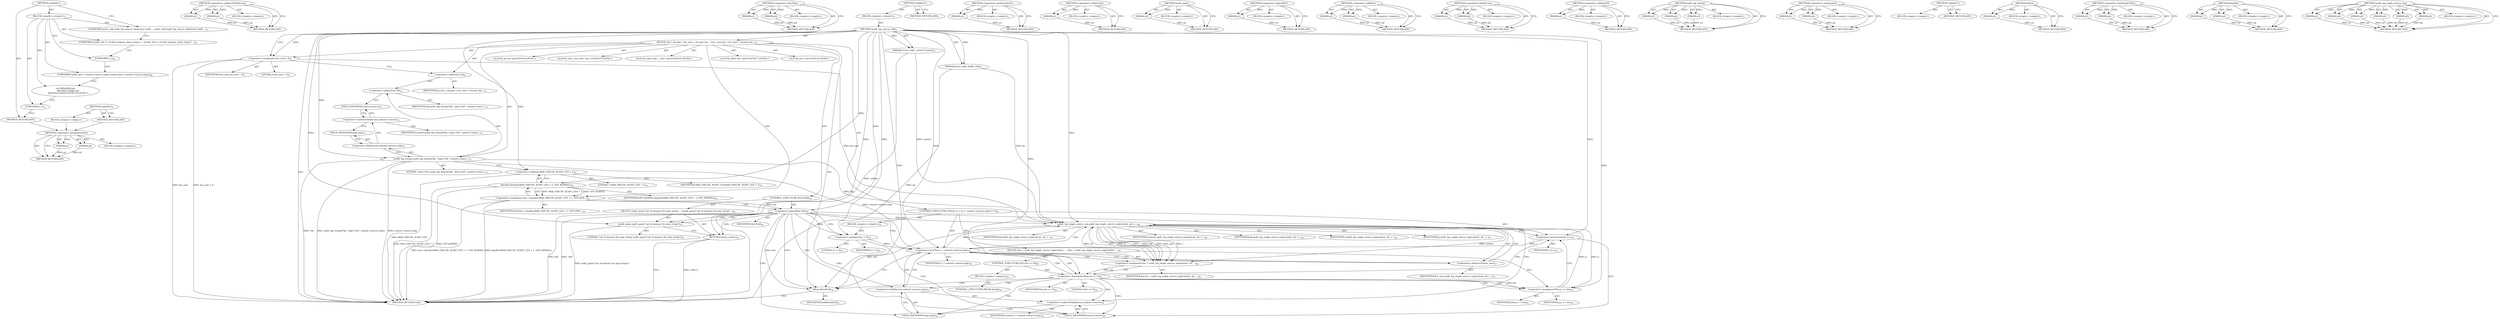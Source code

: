 digraph "&lt;global&gt;" {
vulnerable_182 [label=<(METHOD,&lt;operator&gt;.assignmentPlus)>];
vulnerable_183 [label=<(PARAM,p1)>];
vulnerable_184 [label=<(PARAM,p2)>];
vulnerable_185 [label=<(BLOCK,&lt;empty&gt;,&lt;empty&gt;)>];
vulnerable_186 [label=<(METHOD_RETURN,ANY)>];
vulnerable_132 [label=<(METHOD,&lt;operator&gt;.indirectFieldAccess)>];
vulnerable_133 [label=<(PARAM,p1)>];
vulnerable_134 [label=<(PARAM,p2)>];
vulnerable_135 [label=<(BLOCK,&lt;empty&gt;,&lt;empty&gt;)>];
vulnerable_136 [label=<(METHOD_RETURN,ANY)>];
vulnerable_155 [label=<(METHOD,&lt;operator&gt;.lessThan)>];
vulnerable_156 [label=<(PARAM,p1)>];
vulnerable_157 [label=<(PARAM,p2)>];
vulnerable_158 [label=<(BLOCK,&lt;empty&gt;,&lt;empty&gt;)>];
vulnerable_159 [label=<(METHOD_RETURN,ANY)>];
vulnerable_6 [label=<(METHOD,&lt;global&gt;)<SUB>1</SUB>>];
vulnerable_7 [label=<(BLOCK,&lt;empty&gt;,&lt;empty&gt;)<SUB>1</SUB>>];
vulnerable_8 [label=<(METHOD,audit_log_execve_info)<SUB>1</SUB>>];
vulnerable_9 [label=<(PARAM,struct audit_context *context)<SUB>1</SUB>>];
vulnerable_10 [label=<(PARAM,struct audit_buffer **ab)<SUB>2</SUB>>];
vulnerable_11 [label=<(BLOCK,{
	int i, len;
	size_t len_sent = 0;
	const cha...,{
	int i, len;
	size_t len_sent = 0;
	const cha...)<SUB>3</SUB>>];
vulnerable_12 [label="<(LOCAL,int i: int)<SUB>4</SUB>>"];
vulnerable_13 [label="<(LOCAL,int len: int)<SUB>4</SUB>>"];
vulnerable_14 [label="<(LOCAL,size_t len_sent: size_t)<SUB>5</SUB>>"];
vulnerable_15 [label=<(&lt;operator&gt;.assignment,len_sent = 0)<SUB>5</SUB>>];
vulnerable_16 [label=<(IDENTIFIER,len_sent,len_sent = 0)<SUB>5</SUB>>];
vulnerable_17 [label=<(LITERAL,0,len_sent = 0)<SUB>5</SUB>>];
vulnerable_18 [label="<(LOCAL,const char __user: char)<SUB>6</SUB>>"];
vulnerable_19 [label=<(&lt;operator&gt;.indirection,*p)<SUB>6</SUB>>];
vulnerable_20 [label=<(IDENTIFIER,p,{
	int i, len;
	size_t len_sent = 0;
	const cha...)<SUB>6</SUB>>];
vulnerable_21 [label="<(LOCAL,char* buf: char*)<SUB>7</SUB>>"];
vulnerable_22 [label=<(audit_log_format,audit_log_format(*ab, &quot;argc=%d&quot;, context-&gt;execv...)<SUB>11</SUB>>];
vulnerable_23 [label=<(&lt;operator&gt;.indirection,*ab)<SUB>11</SUB>>];
vulnerable_24 [label=<(IDENTIFIER,ab,audit_log_format(*ab, &quot;argc=%d&quot;, context-&gt;execv...)<SUB>11</SUB>>];
vulnerable_25 [label=<(LITERAL,&quot;argc=%d&quot;,audit_log_format(*ab, &quot;argc=%d&quot;, context-&gt;execv...)<SUB>11</SUB>>];
vulnerable_26 [label=<(&lt;operator&gt;.fieldAccess,context-&gt;execve.argc)<SUB>11</SUB>>];
vulnerable_27 [label=<(&lt;operator&gt;.indirectFieldAccess,context-&gt;execve)<SUB>11</SUB>>];
vulnerable_28 [label=<(IDENTIFIER,context,audit_log_format(*ab, &quot;argc=%d&quot;, context-&gt;execv...)<SUB>11</SUB>>];
vulnerable_29 [label=<(FIELD_IDENTIFIER,execve,execve)<SUB>11</SUB>>];
vulnerable_30 [label=<(FIELD_IDENTIFIER,argc,argc)<SUB>11</SUB>>];
vulnerable_31 [label=<(&lt;operator&gt;.assignment,buf = kmalloc(MAX_EXECVE_AUDIT_LEN + 1, GFP_KER...)<SUB>19</SUB>>];
vulnerable_32 [label=<(IDENTIFIER,buf,buf = kmalloc(MAX_EXECVE_AUDIT_LEN + 1, GFP_KER...)<SUB>19</SUB>>];
vulnerable_33 [label=<(kmalloc,kmalloc(MAX_EXECVE_AUDIT_LEN + 1, GFP_KERNEL))<SUB>19</SUB>>];
vulnerable_34 [label=<(&lt;operator&gt;.addition,MAX_EXECVE_AUDIT_LEN + 1)<SUB>19</SUB>>];
vulnerable_35 [label=<(IDENTIFIER,MAX_EXECVE_AUDIT_LEN,MAX_EXECVE_AUDIT_LEN + 1)<SUB>19</SUB>>];
vulnerable_36 [label=<(LITERAL,1,MAX_EXECVE_AUDIT_LEN + 1)<SUB>19</SUB>>];
vulnerable_37 [label=<(IDENTIFIER,GFP_KERNEL,kmalloc(MAX_EXECVE_AUDIT_LEN + 1, GFP_KERNEL))<SUB>19</SUB>>];
vulnerable_38 [label=<(CONTROL_STRUCTURE,IF,if (!buf))<SUB>20</SUB>>];
vulnerable_39 [label=<(&lt;operator&gt;.logicalNot,!buf)<SUB>20</SUB>>];
vulnerable_40 [label=<(IDENTIFIER,buf,!buf)<SUB>20</SUB>>];
vulnerable_41 [label=<(BLOCK,{
		audit_panic(&quot;out of memory for argv string&quot;...,{
		audit_panic(&quot;out of memory for argv string&quot;...)<SUB>20</SUB>>];
vulnerable_42 [label=<(audit_panic,audit_panic(&quot;out of memory for argv string&quot;))<SUB>21</SUB>>];
vulnerable_43 [label=<(LITERAL,&quot;out of memory for argv string&quot;,audit_panic(&quot;out of memory for argv string&quot;))<SUB>21</SUB>>];
vulnerable_44 [label=<(RETURN,return;,return;)<SUB>22</SUB>>];
vulnerable_45 [label=<(CONTROL_STRUCTURE,FOR,for (i = 0;i &lt; context-&gt;execve.argc;i++))<SUB>25</SUB>>];
vulnerable_46 [label=<(BLOCK,&lt;empty&gt;,&lt;empty&gt;)<SUB>25</SUB>>];
vulnerable_47 [label=<(&lt;operator&gt;.assignment,i = 0)<SUB>25</SUB>>];
vulnerable_48 [label=<(IDENTIFIER,i,i = 0)<SUB>25</SUB>>];
vulnerable_49 [label=<(LITERAL,0,i = 0)<SUB>25</SUB>>];
vulnerable_50 [label=<(&lt;operator&gt;.lessThan,i &lt; context-&gt;execve.argc)<SUB>25</SUB>>];
vulnerable_51 [label=<(IDENTIFIER,i,i &lt; context-&gt;execve.argc)<SUB>25</SUB>>];
vulnerable_52 [label=<(&lt;operator&gt;.fieldAccess,context-&gt;execve.argc)<SUB>25</SUB>>];
vulnerable_53 [label=<(&lt;operator&gt;.indirectFieldAccess,context-&gt;execve)<SUB>25</SUB>>];
vulnerable_54 [label=<(IDENTIFIER,context,i &lt; context-&gt;execve.argc)<SUB>25</SUB>>];
vulnerable_55 [label=<(FIELD_IDENTIFIER,execve,execve)<SUB>25</SUB>>];
vulnerable_56 [label=<(FIELD_IDENTIFIER,argc,argc)<SUB>25</SUB>>];
vulnerable_57 [label=<(&lt;operator&gt;.postIncrement,i++)<SUB>25</SUB>>];
vulnerable_58 [label=<(IDENTIFIER,i,i++)<SUB>25</SUB>>];
vulnerable_59 [label=<(BLOCK,{
		len = audit_log_single_execve_arg(context, ...,{
		len = audit_log_single_execve_arg(context, ...)<SUB>25</SUB>>];
vulnerable_60 [label=<(&lt;operator&gt;.assignment,len = audit_log_single_execve_arg(context, ab, ...)<SUB>26</SUB>>];
vulnerable_61 [label=<(IDENTIFIER,len,len = audit_log_single_execve_arg(context, ab, ...)<SUB>26</SUB>>];
vulnerable_62 [label=<(audit_log_single_execve_arg,audit_log_single_execve_arg(context, ab, i,
			...)<SUB>26</SUB>>];
vulnerable_63 [label=<(IDENTIFIER,context,audit_log_single_execve_arg(context, ab, i,
			...)<SUB>26</SUB>>];
vulnerable_64 [label=<(IDENTIFIER,ab,audit_log_single_execve_arg(context, ab, i,
			...)<SUB>26</SUB>>];
vulnerable_65 [label=<(IDENTIFIER,i,audit_log_single_execve_arg(context, ab, i,
			...)<SUB>26</SUB>>];
vulnerable_66 [label=<(&lt;operator&gt;.addressOf,&amp;len_sent)<SUB>27</SUB>>];
vulnerable_67 [label=<(IDENTIFIER,len_sent,audit_log_single_execve_arg(context, ab, i,
			...)<SUB>27</SUB>>];
vulnerable_68 [label=<(IDENTIFIER,p,audit_log_single_execve_arg(context, ab, i,
			...)<SUB>27</SUB>>];
vulnerable_69 [label=<(IDENTIFIER,buf,audit_log_single_execve_arg(context, ab, i,
			...)<SUB>27</SUB>>];
vulnerable_70 [label=<(CONTROL_STRUCTURE,IF,if (len &lt;= 0))<SUB>28</SUB>>];
vulnerable_71 [label=<(&lt;operator&gt;.lessEqualsThan,len &lt;= 0)<SUB>28</SUB>>];
vulnerable_72 [label=<(IDENTIFIER,len,len &lt;= 0)<SUB>28</SUB>>];
vulnerable_73 [label=<(LITERAL,0,len &lt;= 0)<SUB>28</SUB>>];
vulnerable_74 [label=<(BLOCK,&lt;empty&gt;,&lt;empty&gt;)<SUB>29</SUB>>];
vulnerable_75 [label=<(CONTROL_STRUCTURE,BREAK,break;)<SUB>29</SUB>>];
vulnerable_76 [label=<(&lt;operator&gt;.assignmentPlus,p += len)<SUB>30</SUB>>];
vulnerable_77 [label=<(IDENTIFIER,p,p += len)<SUB>30</SUB>>];
vulnerable_78 [label=<(IDENTIFIER,len,p += len)<SUB>30</SUB>>];
vulnerable_79 [label=<(kfree,kfree(buf))<SUB>32</SUB>>];
vulnerable_80 [label=<(IDENTIFIER,buf,kfree(buf))<SUB>32</SUB>>];
vulnerable_81 [label=<(METHOD_RETURN,void)<SUB>1</SUB>>];
vulnerable_83 [label=<(METHOD_RETURN,ANY)<SUB>1</SUB>>];
vulnerable_160 [label=<(METHOD,&lt;operator&gt;.postIncrement)>];
vulnerable_161 [label=<(PARAM,p1)>];
vulnerable_162 [label=<(BLOCK,&lt;empty&gt;,&lt;empty&gt;)>];
vulnerable_163 [label=<(METHOD_RETURN,ANY)>];
vulnerable_117 [label=<(METHOD,&lt;operator&gt;.indirection)>];
vulnerable_118 [label=<(PARAM,p1)>];
vulnerable_119 [label=<(BLOCK,&lt;empty&gt;,&lt;empty&gt;)>];
vulnerable_120 [label=<(METHOD_RETURN,ANY)>];
vulnerable_151 [label=<(METHOD,audit_panic)>];
vulnerable_152 [label=<(PARAM,p1)>];
vulnerable_153 [label=<(BLOCK,&lt;empty&gt;,&lt;empty&gt;)>];
vulnerable_154 [label=<(METHOD_RETURN,ANY)>];
vulnerable_147 [label=<(METHOD,&lt;operator&gt;.logicalNot)>];
vulnerable_148 [label=<(PARAM,p1)>];
vulnerable_149 [label=<(BLOCK,&lt;empty&gt;,&lt;empty&gt;)>];
vulnerable_150 [label=<(METHOD_RETURN,ANY)>];
vulnerable_142 [label=<(METHOD,&lt;operator&gt;.addition)>];
vulnerable_143 [label=<(PARAM,p1)>];
vulnerable_144 [label=<(PARAM,p2)>];
vulnerable_145 [label=<(BLOCK,&lt;empty&gt;,&lt;empty&gt;)>];
vulnerable_146 [label=<(METHOD_RETURN,ANY)>];
vulnerable_127 [label=<(METHOD,&lt;operator&gt;.fieldAccess)>];
vulnerable_128 [label=<(PARAM,p1)>];
vulnerable_129 [label=<(PARAM,p2)>];
vulnerable_130 [label=<(BLOCK,&lt;empty&gt;,&lt;empty&gt;)>];
vulnerable_131 [label=<(METHOD_RETURN,ANY)>];
vulnerable_173 [label=<(METHOD,&lt;operator&gt;.addressOf)>];
vulnerable_174 [label=<(PARAM,p1)>];
vulnerable_175 [label=<(BLOCK,&lt;empty&gt;,&lt;empty&gt;)>];
vulnerable_176 [label=<(METHOD_RETURN,ANY)>];
vulnerable_121 [label=<(METHOD,audit_log_format)>];
vulnerable_122 [label=<(PARAM,p1)>];
vulnerable_123 [label=<(PARAM,p2)>];
vulnerable_124 [label=<(PARAM,p3)>];
vulnerable_125 [label=<(BLOCK,&lt;empty&gt;,&lt;empty&gt;)>];
vulnerable_126 [label=<(METHOD_RETURN,ANY)>];
vulnerable_112 [label=<(METHOD,&lt;operator&gt;.assignment)>];
vulnerable_113 [label=<(PARAM,p1)>];
vulnerable_114 [label=<(PARAM,p2)>];
vulnerable_115 [label=<(BLOCK,&lt;empty&gt;,&lt;empty&gt;)>];
vulnerable_116 [label=<(METHOD_RETURN,ANY)>];
vulnerable_106 [label=<(METHOD,&lt;global&gt;)<SUB>1</SUB>>];
vulnerable_107 [label=<(BLOCK,&lt;empty&gt;,&lt;empty&gt;)>];
vulnerable_108 [label=<(METHOD_RETURN,ANY)>];
vulnerable_187 [label=<(METHOD,kfree)>];
vulnerable_188 [label=<(PARAM,p1)>];
vulnerable_189 [label=<(BLOCK,&lt;empty&gt;,&lt;empty&gt;)>];
vulnerable_190 [label=<(METHOD_RETURN,ANY)>];
vulnerable_177 [label=<(METHOD,&lt;operator&gt;.lessEqualsThan)>];
vulnerable_178 [label=<(PARAM,p1)>];
vulnerable_179 [label=<(PARAM,p2)>];
vulnerable_180 [label=<(BLOCK,&lt;empty&gt;,&lt;empty&gt;)>];
vulnerable_181 [label=<(METHOD_RETURN,ANY)>];
vulnerable_137 [label=<(METHOD,kmalloc)>];
vulnerable_138 [label=<(PARAM,p1)>];
vulnerable_139 [label=<(PARAM,p2)>];
vulnerable_140 [label=<(BLOCK,&lt;empty&gt;,&lt;empty&gt;)>];
vulnerable_141 [label=<(METHOD_RETURN,ANY)>];
vulnerable_164 [label=<(METHOD,audit_log_single_execve_arg)>];
vulnerable_165 [label=<(PARAM,p1)>];
vulnerable_166 [label=<(PARAM,p2)>];
vulnerable_167 [label=<(PARAM,p3)>];
vulnerable_168 [label=<(PARAM,p4)>];
vulnerable_169 [label=<(PARAM,p5)>];
vulnerable_170 [label=<(PARAM,p6)>];
vulnerable_171 [label=<(BLOCK,&lt;empty&gt;,&lt;empty&gt;)>];
vulnerable_172 [label=<(METHOD_RETURN,ANY)>];
fixed_6 [label=<(METHOD,&lt;global&gt;)<SUB>1</SUB>>];
fixed_7 [label=<(BLOCK,&lt;empty&gt;,&lt;empty&gt;)<SUB>1</SUB>>];
fixed_8 [label=<(UNKNOWN,static void audit_log_execve_info(struct audit_...,static void audit_log_execve_info(struct audit_...)<SUB>1</SUB>>];
fixed_9 [label=<(UNKNOWN,if ((len_buf == 0) &amp;&amp; !require_data) {
			arg++...,if ((len_buf == 0) &amp;&amp; !require_data) {
			arg++...)<SUB>61</SUB>>];
fixed_10 [label=<(UNKNOWN,},})<SUB>68</SUB>>];
fixed_11 [label=<(UNKNOWN,while (arg &lt; context-&gt;execve.argc);,while (arg &lt; context-&gt;execve.argc);)<SUB>68</SUB>>];
fixed_12 [label="<(UNKNOWN,out:
	kfree(buf_head);,out:
	kfree(buf_head);)<SUB>72</SUB>>"];
fixed_13 [label=<(UNKNOWN,},})<SUB>74</SUB>>];
fixed_14 [label=<(METHOD_RETURN,ANY)<SUB>1</SUB>>];
fixed_19 [label=<(METHOD,&lt;global&gt;)<SUB>1</SUB>>];
fixed_20 [label=<(BLOCK,&lt;empty&gt;,&lt;empty&gt;)>];
fixed_21 [label=<(METHOD_RETURN,ANY)>];
vulnerable_182 -> vulnerable_183  [key=0, label="AST: "];
vulnerable_182 -> vulnerable_183  [key=1, label="DDG: "];
vulnerable_182 -> vulnerable_185  [key=0, label="AST: "];
vulnerable_182 -> vulnerable_184  [key=0, label="AST: "];
vulnerable_182 -> vulnerable_184  [key=1, label="DDG: "];
vulnerable_182 -> vulnerable_186  [key=0, label="AST: "];
vulnerable_182 -> vulnerable_186  [key=1, label="CFG: "];
vulnerable_183 -> vulnerable_186  [key=0, label="DDG: p1"];
vulnerable_184 -> vulnerable_186  [key=0, label="DDG: p2"];
vulnerable_132 -> vulnerable_133  [key=0, label="AST: "];
vulnerable_132 -> vulnerable_133  [key=1, label="DDG: "];
vulnerable_132 -> vulnerable_135  [key=0, label="AST: "];
vulnerable_132 -> vulnerable_134  [key=0, label="AST: "];
vulnerable_132 -> vulnerable_134  [key=1, label="DDG: "];
vulnerable_132 -> vulnerable_136  [key=0, label="AST: "];
vulnerable_132 -> vulnerable_136  [key=1, label="CFG: "];
vulnerable_133 -> vulnerable_136  [key=0, label="DDG: p1"];
vulnerable_134 -> vulnerable_136  [key=0, label="DDG: p2"];
vulnerable_155 -> vulnerable_156  [key=0, label="AST: "];
vulnerable_155 -> vulnerable_156  [key=1, label="DDG: "];
vulnerable_155 -> vulnerable_158  [key=0, label="AST: "];
vulnerable_155 -> vulnerable_157  [key=0, label="AST: "];
vulnerable_155 -> vulnerable_157  [key=1, label="DDG: "];
vulnerable_155 -> vulnerable_159  [key=0, label="AST: "];
vulnerable_155 -> vulnerable_159  [key=1, label="CFG: "];
vulnerable_156 -> vulnerable_159  [key=0, label="DDG: p1"];
vulnerable_157 -> vulnerable_159  [key=0, label="DDG: p2"];
vulnerable_6 -> vulnerable_7  [key=0, label="AST: "];
vulnerable_6 -> vulnerable_83  [key=0, label="AST: "];
vulnerable_6 -> vulnerable_83  [key=1, label="CFG: "];
vulnerable_7 -> vulnerable_8  [key=0, label="AST: "];
vulnerable_8 -> vulnerable_9  [key=0, label="AST: "];
vulnerable_8 -> vulnerable_9  [key=1, label="DDG: "];
vulnerable_8 -> vulnerable_10  [key=0, label="AST: "];
vulnerable_8 -> vulnerable_10  [key=1, label="DDG: "];
vulnerable_8 -> vulnerable_11  [key=0, label="AST: "];
vulnerable_8 -> vulnerable_81  [key=0, label="AST: "];
vulnerable_8 -> vulnerable_15  [key=0, label="CFG: "];
vulnerable_8 -> vulnerable_15  [key=1, label="DDG: "];
vulnerable_8 -> vulnerable_22  [key=0, label="DDG: "];
vulnerable_8 -> vulnerable_79  [key=0, label="DDG: "];
vulnerable_8 -> vulnerable_33  [key=0, label="DDG: "];
vulnerable_8 -> vulnerable_39  [key=0, label="DDG: "];
vulnerable_8 -> vulnerable_44  [key=0, label="DDG: "];
vulnerable_8 -> vulnerable_47  [key=0, label="DDG: "];
vulnerable_8 -> vulnerable_50  [key=0, label="DDG: "];
vulnerable_8 -> vulnerable_57  [key=0, label="DDG: "];
vulnerable_8 -> vulnerable_76  [key=0, label="DDG: "];
vulnerable_8 -> vulnerable_34  [key=0, label="DDG: "];
vulnerable_8 -> vulnerable_42  [key=0, label="DDG: "];
vulnerable_8 -> vulnerable_62  [key=0, label="DDG: "];
vulnerable_8 -> vulnerable_71  [key=0, label="DDG: "];
vulnerable_9 -> vulnerable_81  [key=0, label="DDG: context"];
vulnerable_9 -> vulnerable_62  [key=0, label="DDG: context"];
vulnerable_10 -> vulnerable_81  [key=0, label="DDG: ab"];
vulnerable_10 -> vulnerable_62  [key=0, label="DDG: ab"];
vulnerable_11 -> vulnerable_12  [key=0, label="AST: "];
vulnerable_11 -> vulnerable_13  [key=0, label="AST: "];
vulnerable_11 -> vulnerable_14  [key=0, label="AST: "];
vulnerable_11 -> vulnerable_15  [key=0, label="AST: "];
vulnerable_11 -> vulnerable_18  [key=0, label="AST: "];
vulnerable_11 -> vulnerable_19  [key=0, label="AST: "];
vulnerable_11 -> vulnerable_21  [key=0, label="AST: "];
vulnerable_11 -> vulnerable_22  [key=0, label="AST: "];
vulnerable_11 -> vulnerable_31  [key=0, label="AST: "];
vulnerable_11 -> vulnerable_38  [key=0, label="AST: "];
vulnerable_11 -> vulnerable_45  [key=0, label="AST: "];
vulnerable_11 -> vulnerable_79  [key=0, label="AST: "];
vulnerable_15 -> vulnerable_16  [key=0, label="AST: "];
vulnerable_15 -> vulnerable_17  [key=0, label="AST: "];
vulnerable_15 -> vulnerable_19  [key=0, label="CFG: "];
vulnerable_15 -> vulnerable_81  [key=0, label="DDG: len_sent"];
vulnerable_15 -> vulnerable_81  [key=1, label="DDG: len_sent = 0"];
vulnerable_15 -> vulnerable_62  [key=0, label="DDG: len_sent"];
vulnerable_19 -> vulnerable_20  [key=0, label="AST: "];
vulnerable_19 -> vulnerable_23  [key=0, label="CFG: "];
vulnerable_22 -> vulnerable_23  [key=0, label="AST: "];
vulnerable_22 -> vulnerable_25  [key=0, label="AST: "];
vulnerable_22 -> vulnerable_26  [key=0, label="AST: "];
vulnerable_22 -> vulnerable_34  [key=0, label="CFG: "];
vulnerable_22 -> vulnerable_81  [key=0, label="DDG: *ab"];
vulnerable_22 -> vulnerable_81  [key=1, label="DDG: context-&gt;execve.argc"];
vulnerable_22 -> vulnerable_81  [key=2, label="DDG: audit_log_format(*ab, &quot;argc=%d&quot;, context-&gt;execve.argc)"];
vulnerable_22 -> vulnerable_50  [key=0, label="DDG: context-&gt;execve.argc"];
vulnerable_22 -> vulnerable_62  [key=0, label="DDG: *ab"];
vulnerable_23 -> vulnerable_24  [key=0, label="AST: "];
vulnerable_23 -> vulnerable_29  [key=0, label="CFG: "];
vulnerable_26 -> vulnerable_27  [key=0, label="AST: "];
vulnerable_26 -> vulnerable_30  [key=0, label="AST: "];
vulnerable_26 -> vulnerable_22  [key=0, label="CFG: "];
vulnerable_27 -> vulnerable_28  [key=0, label="AST: "];
vulnerable_27 -> vulnerable_29  [key=0, label="AST: "];
vulnerable_27 -> vulnerable_30  [key=0, label="CFG: "];
vulnerable_29 -> vulnerable_27  [key=0, label="CFG: "];
vulnerable_30 -> vulnerable_26  [key=0, label="CFG: "];
vulnerable_31 -> vulnerable_32  [key=0, label="AST: "];
vulnerable_31 -> vulnerable_33  [key=0, label="AST: "];
vulnerable_31 -> vulnerable_39  [key=0, label="CFG: "];
vulnerable_31 -> vulnerable_39  [key=1, label="DDG: buf"];
vulnerable_31 -> vulnerable_81  [key=0, label="DDG: kmalloc(MAX_EXECVE_AUDIT_LEN + 1, GFP_KERNEL)"];
vulnerable_31 -> vulnerable_81  [key=1, label="DDG: buf = kmalloc(MAX_EXECVE_AUDIT_LEN + 1, GFP_KERNEL)"];
vulnerable_33 -> vulnerable_34  [key=0, label="AST: "];
vulnerable_33 -> vulnerable_37  [key=0, label="AST: "];
vulnerable_33 -> vulnerable_31  [key=0, label="CFG: "];
vulnerable_33 -> vulnerable_31  [key=1, label="DDG: MAX_EXECVE_AUDIT_LEN + 1"];
vulnerable_33 -> vulnerable_31  [key=2, label="DDG: GFP_KERNEL"];
vulnerable_33 -> vulnerable_81  [key=0, label="DDG: MAX_EXECVE_AUDIT_LEN + 1"];
vulnerable_33 -> vulnerable_81  [key=1, label="DDG: GFP_KERNEL"];
vulnerable_34 -> vulnerable_35  [key=0, label="AST: "];
vulnerable_34 -> vulnerable_36  [key=0, label="AST: "];
vulnerable_34 -> vulnerable_33  [key=0, label="CFG: "];
vulnerable_34 -> vulnerable_81  [key=0, label="DDG: MAX_EXECVE_AUDIT_LEN"];
vulnerable_38 -> vulnerable_39  [key=0, label="AST: "];
vulnerable_38 -> vulnerable_41  [key=0, label="AST: "];
vulnerable_39 -> vulnerable_40  [key=0, label="AST: "];
vulnerable_39 -> vulnerable_42  [key=0, label="CFG: "];
vulnerable_39 -> vulnerable_42  [key=1, label="CDG: "];
vulnerable_39 -> vulnerable_47  [key=0, label="CFG: "];
vulnerable_39 -> vulnerable_47  [key=1, label="CDG: "];
vulnerable_39 -> vulnerable_81  [key=0, label="DDG: buf"];
vulnerable_39 -> vulnerable_81  [key=1, label="DDG: !buf"];
vulnerable_39 -> vulnerable_79  [key=0, label="DDG: buf"];
vulnerable_39 -> vulnerable_79  [key=1, label="CDG: "];
vulnerable_39 -> vulnerable_62  [key=0, label="DDG: buf"];
vulnerable_39 -> vulnerable_52  [key=0, label="CDG: "];
vulnerable_39 -> vulnerable_53  [key=0, label="CDG: "];
vulnerable_39 -> vulnerable_56  [key=0, label="CDG: "];
vulnerable_39 -> vulnerable_50  [key=0, label="CDG: "];
vulnerable_39 -> vulnerable_44  [key=0, label="CDG: "];
vulnerable_39 -> vulnerable_55  [key=0, label="CDG: "];
vulnerable_41 -> vulnerable_42  [key=0, label="AST: "];
vulnerable_41 -> vulnerable_44  [key=0, label="AST: "];
vulnerable_42 -> vulnerable_43  [key=0, label="AST: "];
vulnerable_42 -> vulnerable_44  [key=0, label="CFG: "];
vulnerable_42 -> vulnerable_81  [key=0, label="DDG: audit_panic(&quot;out of memory for argv string&quot;)"];
vulnerable_44 -> vulnerable_81  [key=0, label="CFG: "];
vulnerable_44 -> vulnerable_81  [key=1, label="DDG: &lt;RET&gt;"];
vulnerable_45 -> vulnerable_46  [key=0, label="AST: "];
vulnerable_45 -> vulnerable_50  [key=0, label="AST: "];
vulnerable_45 -> vulnerable_57  [key=0, label="AST: "];
vulnerable_45 -> vulnerable_59  [key=0, label="AST: "];
vulnerable_46 -> vulnerable_47  [key=0, label="AST: "];
vulnerable_47 -> vulnerable_48  [key=0, label="AST: "];
vulnerable_47 -> vulnerable_49  [key=0, label="AST: "];
vulnerable_47 -> vulnerable_55  [key=0, label="CFG: "];
vulnerable_47 -> vulnerable_50  [key=0, label="DDG: i"];
vulnerable_50 -> vulnerable_51  [key=0, label="AST: "];
vulnerable_50 -> vulnerable_52  [key=0, label="AST: "];
vulnerable_50 -> vulnerable_66  [key=0, label="CFG: "];
vulnerable_50 -> vulnerable_66  [key=1, label="CDG: "];
vulnerable_50 -> vulnerable_79  [key=0, label="CFG: "];
vulnerable_50 -> vulnerable_62  [key=0, label="DDG: i"];
vulnerable_50 -> vulnerable_62  [key=1, label="CDG: "];
vulnerable_50 -> vulnerable_60  [key=0, label="CDG: "];
vulnerable_50 -> vulnerable_71  [key=0, label="CDG: "];
vulnerable_52 -> vulnerable_53  [key=0, label="AST: "];
vulnerable_52 -> vulnerable_56  [key=0, label="AST: "];
vulnerable_52 -> vulnerable_50  [key=0, label="CFG: "];
vulnerable_53 -> vulnerable_54  [key=0, label="AST: "];
vulnerable_53 -> vulnerable_55  [key=0, label="AST: "];
vulnerable_53 -> vulnerable_56  [key=0, label="CFG: "];
vulnerable_55 -> vulnerable_53  [key=0, label="CFG: "];
vulnerable_56 -> vulnerable_52  [key=0, label="CFG: "];
vulnerable_57 -> vulnerable_58  [key=0, label="AST: "];
vulnerable_57 -> vulnerable_55  [key=0, label="CFG: "];
vulnerable_57 -> vulnerable_50  [key=0, label="DDG: i"];
vulnerable_59 -> vulnerable_60  [key=0, label="AST: "];
vulnerable_59 -> vulnerable_70  [key=0, label="AST: "];
vulnerable_59 -> vulnerable_76  [key=0, label="AST: "];
vulnerable_60 -> vulnerable_61  [key=0, label="AST: "];
vulnerable_60 -> vulnerable_62  [key=0, label="AST: "];
vulnerable_60 -> vulnerable_71  [key=0, label="CFG: "];
vulnerable_60 -> vulnerable_71  [key=1, label="DDG: len"];
vulnerable_62 -> vulnerable_63  [key=0, label="AST: "];
vulnerable_62 -> vulnerable_64  [key=0, label="AST: "];
vulnerable_62 -> vulnerable_65  [key=0, label="AST: "];
vulnerable_62 -> vulnerable_66  [key=0, label="AST: "];
vulnerable_62 -> vulnerable_68  [key=0, label="AST: "];
vulnerable_62 -> vulnerable_69  [key=0, label="AST: "];
vulnerable_62 -> vulnerable_60  [key=0, label="CFG: "];
vulnerable_62 -> vulnerable_60  [key=1, label="DDG: p"];
vulnerable_62 -> vulnerable_60  [key=2, label="DDG: i"];
vulnerable_62 -> vulnerable_60  [key=3, label="DDG: &amp;len_sent"];
vulnerable_62 -> vulnerable_60  [key=4, label="DDG: context"];
vulnerable_62 -> vulnerable_60  [key=5, label="DDG: ab"];
vulnerable_62 -> vulnerable_60  [key=6, label="DDG: buf"];
vulnerable_62 -> vulnerable_79  [key=0, label="DDG: buf"];
vulnerable_62 -> vulnerable_57  [key=0, label="DDG: i"];
vulnerable_62 -> vulnerable_76  [key=0, label="DDG: p"];
vulnerable_66 -> vulnerable_67  [key=0, label="AST: "];
vulnerable_66 -> vulnerable_62  [key=0, label="CFG: "];
vulnerable_70 -> vulnerable_71  [key=0, label="AST: "];
vulnerable_70 -> vulnerable_74  [key=0, label="AST: "];
vulnerable_71 -> vulnerable_72  [key=0, label="AST: "];
vulnerable_71 -> vulnerable_73  [key=0, label="AST: "];
vulnerable_71 -> vulnerable_79  [key=0, label="CFG: "];
vulnerable_71 -> vulnerable_76  [key=0, label="CFG: "];
vulnerable_71 -> vulnerable_76  [key=1, label="DDG: len"];
vulnerable_71 -> vulnerable_76  [key=2, label="CDG: "];
vulnerable_71 -> vulnerable_57  [key=0, label="CDG: "];
vulnerable_71 -> vulnerable_52  [key=0, label="CDG: "];
vulnerable_71 -> vulnerable_53  [key=0, label="CDG: "];
vulnerable_71 -> vulnerable_56  [key=0, label="CDG: "];
vulnerable_71 -> vulnerable_50  [key=0, label="CDG: "];
vulnerable_71 -> vulnerable_55  [key=0, label="CDG: "];
vulnerable_74 -> vulnerable_75  [key=0, label="AST: "];
vulnerable_76 -> vulnerable_77  [key=0, label="AST: "];
vulnerable_76 -> vulnerable_78  [key=0, label="AST: "];
vulnerable_76 -> vulnerable_57  [key=0, label="CFG: "];
vulnerable_76 -> vulnerable_62  [key=0, label="DDG: p"];
vulnerable_79 -> vulnerable_80  [key=0, label="AST: "];
vulnerable_79 -> vulnerable_81  [key=0, label="CFG: "];
vulnerable_160 -> vulnerable_161  [key=0, label="AST: "];
vulnerable_160 -> vulnerable_161  [key=1, label="DDG: "];
vulnerable_160 -> vulnerable_162  [key=0, label="AST: "];
vulnerable_160 -> vulnerable_163  [key=0, label="AST: "];
vulnerable_160 -> vulnerable_163  [key=1, label="CFG: "];
vulnerable_161 -> vulnerable_163  [key=0, label="DDG: p1"];
vulnerable_117 -> vulnerable_118  [key=0, label="AST: "];
vulnerable_117 -> vulnerable_118  [key=1, label="DDG: "];
vulnerable_117 -> vulnerable_119  [key=0, label="AST: "];
vulnerable_117 -> vulnerable_120  [key=0, label="AST: "];
vulnerable_117 -> vulnerable_120  [key=1, label="CFG: "];
vulnerable_118 -> vulnerable_120  [key=0, label="DDG: p1"];
vulnerable_151 -> vulnerable_152  [key=0, label="AST: "];
vulnerable_151 -> vulnerable_152  [key=1, label="DDG: "];
vulnerable_151 -> vulnerable_153  [key=0, label="AST: "];
vulnerable_151 -> vulnerable_154  [key=0, label="AST: "];
vulnerable_151 -> vulnerable_154  [key=1, label="CFG: "];
vulnerable_152 -> vulnerable_154  [key=0, label="DDG: p1"];
vulnerable_147 -> vulnerable_148  [key=0, label="AST: "];
vulnerable_147 -> vulnerable_148  [key=1, label="DDG: "];
vulnerable_147 -> vulnerable_149  [key=0, label="AST: "];
vulnerable_147 -> vulnerable_150  [key=0, label="AST: "];
vulnerable_147 -> vulnerable_150  [key=1, label="CFG: "];
vulnerable_148 -> vulnerable_150  [key=0, label="DDG: p1"];
vulnerable_142 -> vulnerable_143  [key=0, label="AST: "];
vulnerable_142 -> vulnerable_143  [key=1, label="DDG: "];
vulnerable_142 -> vulnerable_145  [key=0, label="AST: "];
vulnerable_142 -> vulnerable_144  [key=0, label="AST: "];
vulnerable_142 -> vulnerable_144  [key=1, label="DDG: "];
vulnerable_142 -> vulnerable_146  [key=0, label="AST: "];
vulnerable_142 -> vulnerable_146  [key=1, label="CFG: "];
vulnerable_143 -> vulnerable_146  [key=0, label="DDG: p1"];
vulnerable_144 -> vulnerable_146  [key=0, label="DDG: p2"];
vulnerable_127 -> vulnerable_128  [key=0, label="AST: "];
vulnerable_127 -> vulnerable_128  [key=1, label="DDG: "];
vulnerable_127 -> vulnerable_130  [key=0, label="AST: "];
vulnerable_127 -> vulnerable_129  [key=0, label="AST: "];
vulnerable_127 -> vulnerable_129  [key=1, label="DDG: "];
vulnerable_127 -> vulnerable_131  [key=0, label="AST: "];
vulnerable_127 -> vulnerable_131  [key=1, label="CFG: "];
vulnerable_128 -> vulnerable_131  [key=0, label="DDG: p1"];
vulnerable_129 -> vulnerable_131  [key=0, label="DDG: p2"];
vulnerable_173 -> vulnerable_174  [key=0, label="AST: "];
vulnerable_173 -> vulnerable_174  [key=1, label="DDG: "];
vulnerable_173 -> vulnerable_175  [key=0, label="AST: "];
vulnerable_173 -> vulnerable_176  [key=0, label="AST: "];
vulnerable_173 -> vulnerable_176  [key=1, label="CFG: "];
vulnerable_174 -> vulnerable_176  [key=0, label="DDG: p1"];
vulnerable_121 -> vulnerable_122  [key=0, label="AST: "];
vulnerable_121 -> vulnerable_122  [key=1, label="DDG: "];
vulnerable_121 -> vulnerable_125  [key=0, label="AST: "];
vulnerable_121 -> vulnerable_123  [key=0, label="AST: "];
vulnerable_121 -> vulnerable_123  [key=1, label="DDG: "];
vulnerable_121 -> vulnerable_126  [key=0, label="AST: "];
vulnerable_121 -> vulnerable_126  [key=1, label="CFG: "];
vulnerable_121 -> vulnerable_124  [key=0, label="AST: "];
vulnerable_121 -> vulnerable_124  [key=1, label="DDG: "];
vulnerable_122 -> vulnerable_126  [key=0, label="DDG: p1"];
vulnerable_123 -> vulnerable_126  [key=0, label="DDG: p2"];
vulnerable_124 -> vulnerable_126  [key=0, label="DDG: p3"];
vulnerable_112 -> vulnerable_113  [key=0, label="AST: "];
vulnerable_112 -> vulnerable_113  [key=1, label="DDG: "];
vulnerable_112 -> vulnerable_115  [key=0, label="AST: "];
vulnerable_112 -> vulnerable_114  [key=0, label="AST: "];
vulnerable_112 -> vulnerable_114  [key=1, label="DDG: "];
vulnerable_112 -> vulnerable_116  [key=0, label="AST: "];
vulnerable_112 -> vulnerable_116  [key=1, label="CFG: "];
vulnerable_113 -> vulnerable_116  [key=0, label="DDG: p1"];
vulnerable_114 -> vulnerable_116  [key=0, label="DDG: p2"];
vulnerable_106 -> vulnerable_107  [key=0, label="AST: "];
vulnerable_106 -> vulnerable_108  [key=0, label="AST: "];
vulnerable_106 -> vulnerable_108  [key=1, label="CFG: "];
vulnerable_187 -> vulnerable_188  [key=0, label="AST: "];
vulnerable_187 -> vulnerable_188  [key=1, label="DDG: "];
vulnerable_187 -> vulnerable_189  [key=0, label="AST: "];
vulnerable_187 -> vulnerable_190  [key=0, label="AST: "];
vulnerable_187 -> vulnerable_190  [key=1, label="CFG: "];
vulnerable_188 -> vulnerable_190  [key=0, label="DDG: p1"];
vulnerable_177 -> vulnerable_178  [key=0, label="AST: "];
vulnerable_177 -> vulnerable_178  [key=1, label="DDG: "];
vulnerable_177 -> vulnerable_180  [key=0, label="AST: "];
vulnerable_177 -> vulnerable_179  [key=0, label="AST: "];
vulnerable_177 -> vulnerable_179  [key=1, label="DDG: "];
vulnerable_177 -> vulnerable_181  [key=0, label="AST: "];
vulnerable_177 -> vulnerable_181  [key=1, label="CFG: "];
vulnerable_178 -> vulnerable_181  [key=0, label="DDG: p1"];
vulnerable_179 -> vulnerable_181  [key=0, label="DDG: p2"];
vulnerable_137 -> vulnerable_138  [key=0, label="AST: "];
vulnerable_137 -> vulnerable_138  [key=1, label="DDG: "];
vulnerable_137 -> vulnerable_140  [key=0, label="AST: "];
vulnerable_137 -> vulnerable_139  [key=0, label="AST: "];
vulnerable_137 -> vulnerable_139  [key=1, label="DDG: "];
vulnerable_137 -> vulnerable_141  [key=0, label="AST: "];
vulnerable_137 -> vulnerable_141  [key=1, label="CFG: "];
vulnerable_138 -> vulnerable_141  [key=0, label="DDG: p1"];
vulnerable_139 -> vulnerable_141  [key=0, label="DDG: p2"];
vulnerable_164 -> vulnerable_165  [key=0, label="AST: "];
vulnerable_164 -> vulnerable_165  [key=1, label="DDG: "];
vulnerable_164 -> vulnerable_171  [key=0, label="AST: "];
vulnerable_164 -> vulnerable_166  [key=0, label="AST: "];
vulnerable_164 -> vulnerable_166  [key=1, label="DDG: "];
vulnerable_164 -> vulnerable_172  [key=0, label="AST: "];
vulnerable_164 -> vulnerable_172  [key=1, label="CFG: "];
vulnerable_164 -> vulnerable_167  [key=0, label="AST: "];
vulnerable_164 -> vulnerable_167  [key=1, label="DDG: "];
vulnerable_164 -> vulnerable_168  [key=0, label="AST: "];
vulnerable_164 -> vulnerable_168  [key=1, label="DDG: "];
vulnerable_164 -> vulnerable_169  [key=0, label="AST: "];
vulnerable_164 -> vulnerable_169  [key=1, label="DDG: "];
vulnerable_164 -> vulnerable_170  [key=0, label="AST: "];
vulnerable_164 -> vulnerable_170  [key=1, label="DDG: "];
vulnerable_165 -> vulnerable_172  [key=0, label="DDG: p1"];
vulnerable_166 -> vulnerable_172  [key=0, label="DDG: p2"];
vulnerable_167 -> vulnerable_172  [key=0, label="DDG: p3"];
vulnerable_168 -> vulnerable_172  [key=0, label="DDG: p4"];
vulnerable_169 -> vulnerable_172  [key=0, label="DDG: p5"];
vulnerable_170 -> vulnerable_172  [key=0, label="DDG: p6"];
fixed_6 -> fixed_7  [key=0, label="AST: "];
fixed_6 -> fixed_14  [key=0, label="AST: "];
fixed_6 -> fixed_8  [key=0, label="CFG: "];
fixed_7 -> fixed_8  [key=0, label="AST: "];
fixed_7 -> fixed_9  [key=0, label="AST: "];
fixed_7 -> fixed_10  [key=0, label="AST: "];
fixed_7 -> fixed_11  [key=0, label="AST: "];
fixed_7 -> fixed_12  [key=0, label="AST: "];
fixed_7 -> fixed_13  [key=0, label="AST: "];
fixed_8 -> fixed_9  [key=0, label="CFG: "];
fixed_9 -> fixed_10  [key=0, label="CFG: "];
fixed_10 -> fixed_11  [key=0, label="CFG: "];
fixed_11 -> fixed_12  [key=0, label="CFG: "];
fixed_12 -> fixed_13  [key=0, label="CFG: "];
fixed_13 -> fixed_14  [key=0, label="CFG: "];
fixed_14 -> vulnerable_182  [key=0];
fixed_19 -> fixed_20  [key=0, label="AST: "];
fixed_19 -> fixed_21  [key=0, label="AST: "];
fixed_19 -> fixed_21  [key=1, label="CFG: "];
fixed_20 -> vulnerable_182  [key=0];
fixed_21 -> vulnerable_182  [key=0];
}
